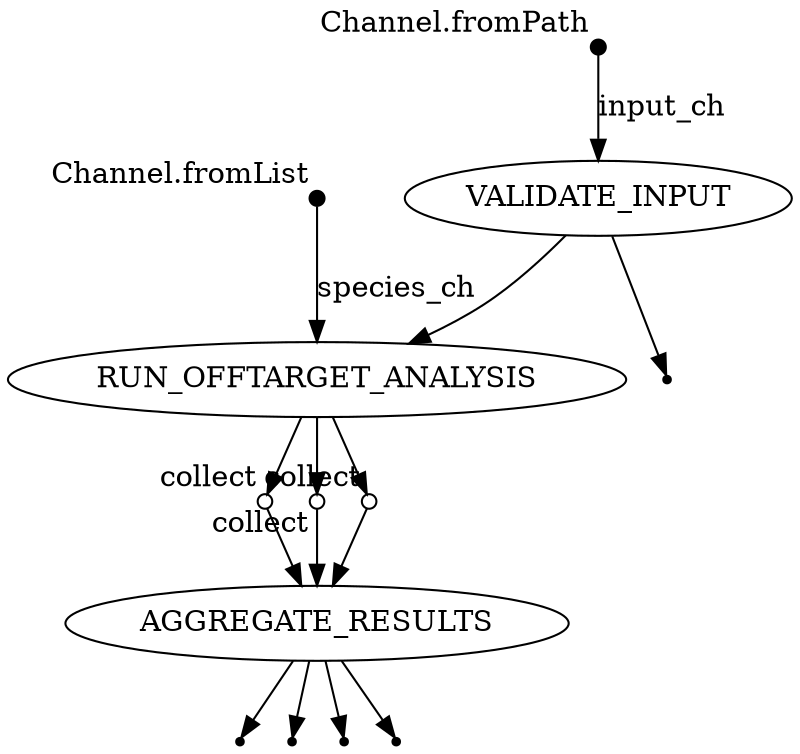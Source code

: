 digraph "pipeline_dag" {
rankdir=TB;
v0 [shape=point,label="",fixedsize=true,width=0.1,xlabel="Channel.fromList"];
v4 [label="RUN_OFFTARGET_ANALYSIS"];
v0 -> v4 [label="species_ch"];

v1 [shape=point,label="",fixedsize=true,width=0.1,xlabel="Channel.fromPath"];
v2 [label="VALIDATE_INPUT"];
v1 -> v2 [label="input_ch"];

v2 [label="VALIDATE_INPUT"];
v3 [shape=point];
v2 -> v3;

v2 [label="VALIDATE_INPUT"];
v4 [label="RUN_OFFTARGET_ANALYSIS"];
v2 -> v4;

v4 [label="RUN_OFFTARGET_ANALYSIS"];
v5 [shape=circle,label="",fixedsize=true,width=0.1,xlabel="collect"];
v4 -> v5;

v4 [label="RUN_OFFTARGET_ANALYSIS"];
v6 [shape=circle,label="",fixedsize=true,width=0.1,xlabel="collect"];
v4 -> v6;

v4 [label="RUN_OFFTARGET_ANALYSIS"];
v7 [shape=circle,label="",fixedsize=true,width=0.1,xlabel="collect"];
v4 -> v7;

v5 [shape=circle,label="",fixedsize=true,width=0.1,xlabel="collect"];
v8 [label="AGGREGATE_RESULTS"];
v5 -> v8;

v6 [shape=circle,label="",fixedsize=true,width=0.1,xlabel="collect"];
v8 [label="AGGREGATE_RESULTS"];
v6 -> v8;

v7 [shape=circle,label="",fixedsize=true,width=0.1,xlabel="collect"];
v8 [label="AGGREGATE_RESULTS"];
v7 -> v8;

v8 [label="AGGREGATE_RESULTS"];
v12 [shape=point];
v8 -> v12;

v8 [label="AGGREGATE_RESULTS"];
v11 [shape=point];
v8 -> v11;

v8 [label="AGGREGATE_RESULTS"];
v10 [shape=point];
v8 -> v10;

v8 [label="AGGREGATE_RESULTS"];
v9 [shape=point];
v8 -> v9;

}
